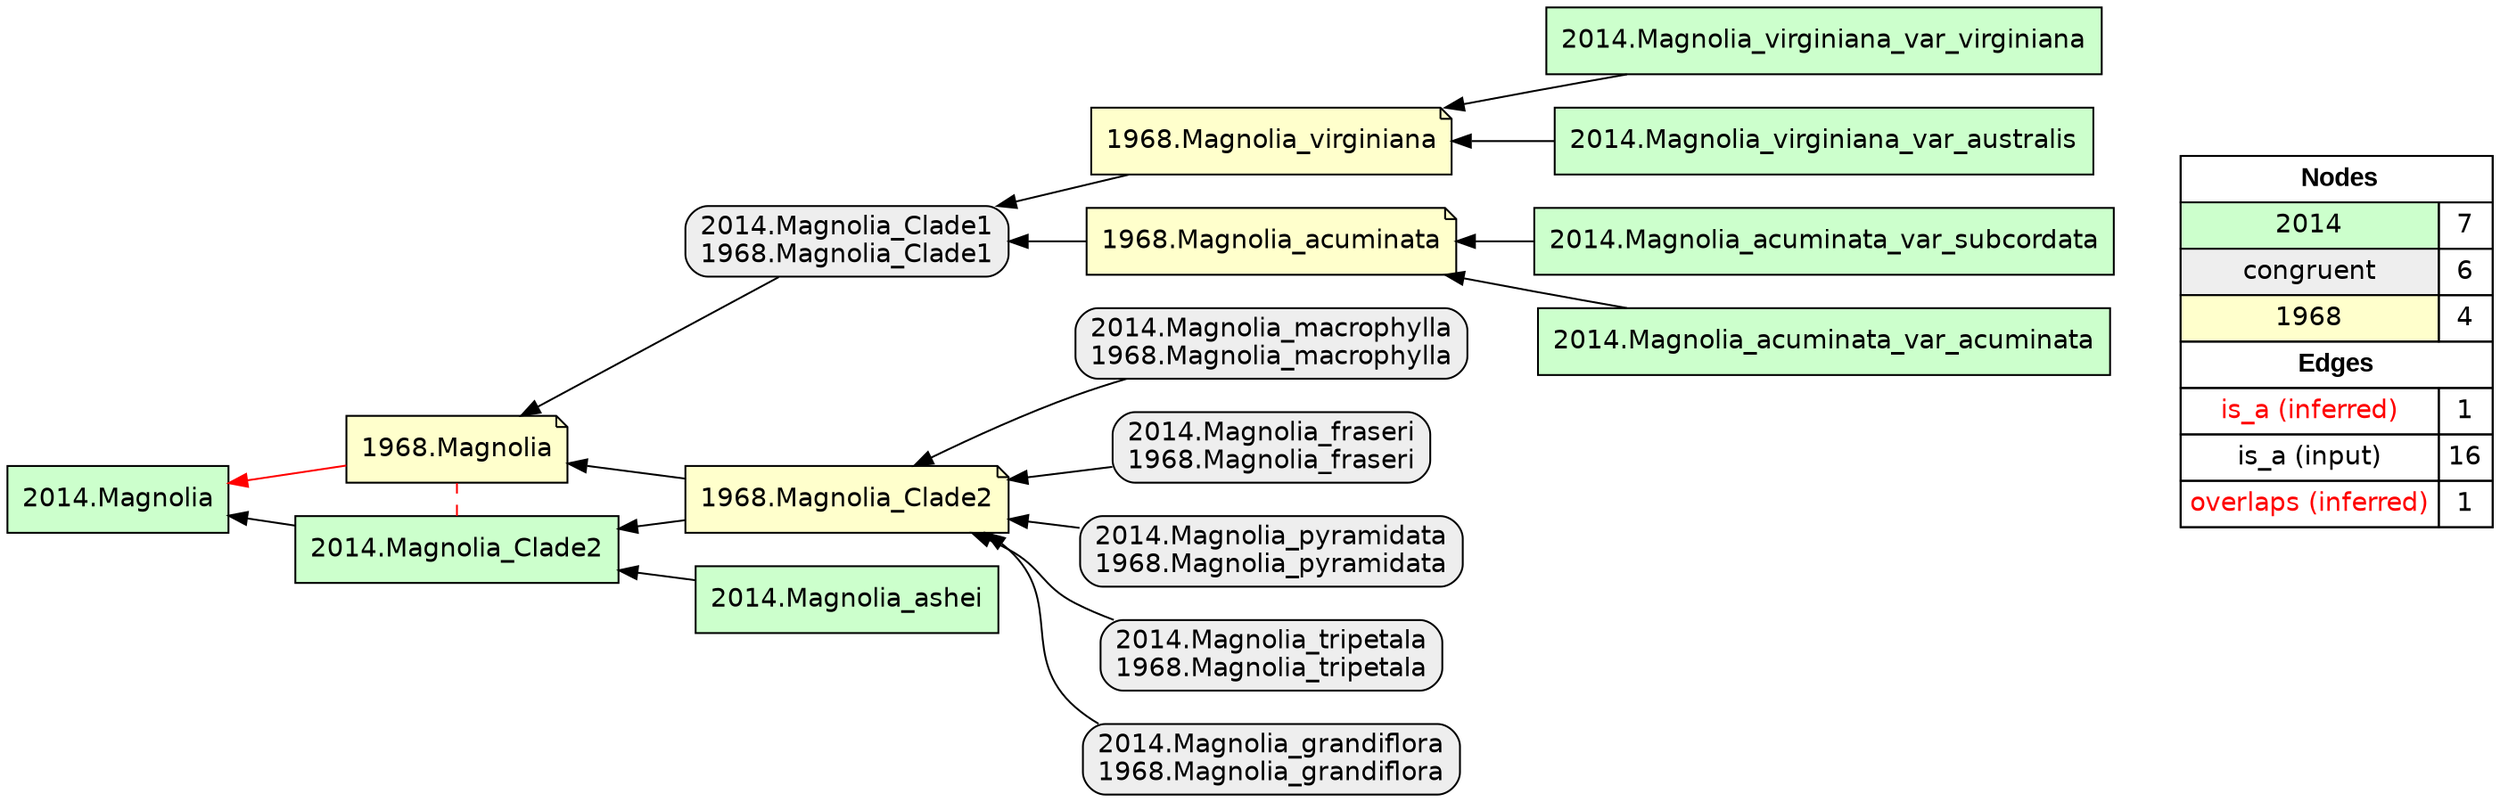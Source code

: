 digraph{
rankdir=RL
node[shape=box style=filled fillcolor="#CCFFCC" fontname="helvetica"] 
"2014.Magnolia_Clade2"
"2014.Magnolia_acuminata_var_subcordata"
"2014.Magnolia_virginiana_var_virginiana"
"2014.Magnolia_acuminata_var_acuminata"
"2014.Magnolia_virginiana_var_australis"
"2014.Magnolia_ashei"
"2014.Magnolia"
node[shape=box style="filled,rounded" fillcolor="#EEEEEE" fontname="helvetica"] 
"2014.Magnolia_Clade1\n1968.Magnolia_Clade1"
"2014.Magnolia_macrophylla\n1968.Magnolia_macrophylla"
"2014.Magnolia_fraseri\n1968.Magnolia_fraseri"
"2014.Magnolia_pyramidata\n1968.Magnolia_pyramidata"
"2014.Magnolia_tripetala\n1968.Magnolia_tripetala"
"2014.Magnolia_grandiflora\n1968.Magnolia_grandiflora"
node[shape=note style=filled fillcolor="#FFFFCC" fontname="helvetica"] 
"1968.Magnolia_virginiana"
"1968.Magnolia_Clade2"
"1968.Magnolia_acuminata"
"1968.Magnolia"
edge[arrowhead=normal style=solid color="#FF0000" constraint=true penwidth=1]
"1968.Magnolia" -> "2014.Magnolia"
edge[arrowhead=normal style=solid color="#000000" constraint=true penwidth=1]
"2014.Magnolia_macrophylla\n1968.Magnolia_macrophylla" -> "1968.Magnolia_Clade2"
"2014.Magnolia_Clade1\n1968.Magnolia_Clade1" -> "1968.Magnolia"
"2014.Magnolia_fraseri\n1968.Magnolia_fraseri" -> "1968.Magnolia_Clade2"
"2014.Magnolia_Clade2" -> "2014.Magnolia"
"1968.Magnolia_acuminata" -> "2014.Magnolia_Clade1\n1968.Magnolia_Clade1"
"2014.Magnolia_grandiflora\n1968.Magnolia_grandiflora" -> "1968.Magnolia_Clade2"
"2014.Magnolia_acuminata_var_acuminata" -> "1968.Magnolia_acuminata"
"2014.Magnolia_pyramidata\n1968.Magnolia_pyramidata" -> "1968.Magnolia_Clade2"
"1968.Magnolia_Clade2" -> "2014.Magnolia_Clade2"
"2014.Magnolia_ashei" -> "2014.Magnolia_Clade2"
"2014.Magnolia_acuminata_var_subcordata" -> "1968.Magnolia_acuminata"
"1968.Magnolia_virginiana" -> "2014.Magnolia_Clade1\n1968.Magnolia_Clade1"
"2014.Magnolia_virginiana_var_australis" -> "1968.Magnolia_virginiana"
"1968.Magnolia_Clade2" -> "1968.Magnolia"
"2014.Magnolia_tripetala\n1968.Magnolia_tripetala" -> "1968.Magnolia_Clade2"
"2014.Magnolia_virginiana_var_virginiana" -> "1968.Magnolia_virginiana"
edge[arrowhead=normal style=dotted color="#000000" constraint=true penwidth=1]
edge[arrowhead=none style=dashed color="#FF0000" constraint=false penwidth=1]
"2014.Magnolia_Clade2" -> "1968.Magnolia"
node[shape=box] 
{rank=source Legend [fillcolor= white margin=0 label=< 
 <TABLE BORDER="0" CELLBORDER="1" CELLSPACING="0" CELLPADDING="4"> 
<TR> <TD COLSPAN="2"><font face="Arial Black"> Nodes</font></TD> </TR> 
<TR> 
 <TD bgcolor="#CCFFCC" fontname="helvetica">2014</TD> 
 <TD>7</TD> 
 </TR> 
<TR> 
 <TD bgcolor="#EEEEEE" fontname="helvetica">congruent</TD> 
 <TD>6</TD> 
 </TR> 
<TR> 
 <TD bgcolor="#FFFFCC" fontname="helvetica">1968</TD> 
 <TD>4</TD> 
 </TR> 
<TR> <TD COLSPAN="2"><font face = "Arial Black"> Edges </font></TD> </TR> 
<TR> 
 <TD><font color ="#FF0000">is_a (inferred)</font></TD><TD>1</TD>
</TR>
<TR> 
 <TD><font color ="#000000">is_a (input)</font></TD><TD>16</TD>
</TR>
<TR> 
 <TD><font color ="#FF0000">overlaps (inferred)</font></TD><TD>1</TD>
</TR>
</TABLE> 
 >] } 
}